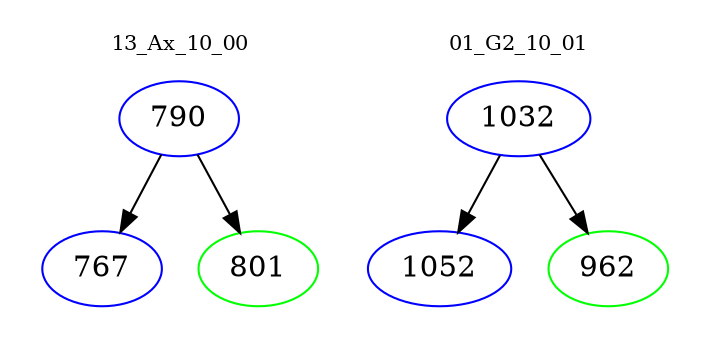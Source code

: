 digraph{
subgraph cluster_0 {
color = white
label = "13_Ax_10_00";
fontsize=10;
T0_790 [label="790", color="blue"]
T0_790 -> T0_767 [color="black"]
T0_767 [label="767", color="blue"]
T0_790 -> T0_801 [color="black"]
T0_801 [label="801", color="green"]
}
subgraph cluster_1 {
color = white
label = "01_G2_10_01";
fontsize=10;
T1_1032 [label="1032", color="blue"]
T1_1032 -> T1_1052 [color="black"]
T1_1052 [label="1052", color="blue"]
T1_1032 -> T1_962 [color="black"]
T1_962 [label="962", color="green"]
}
}
